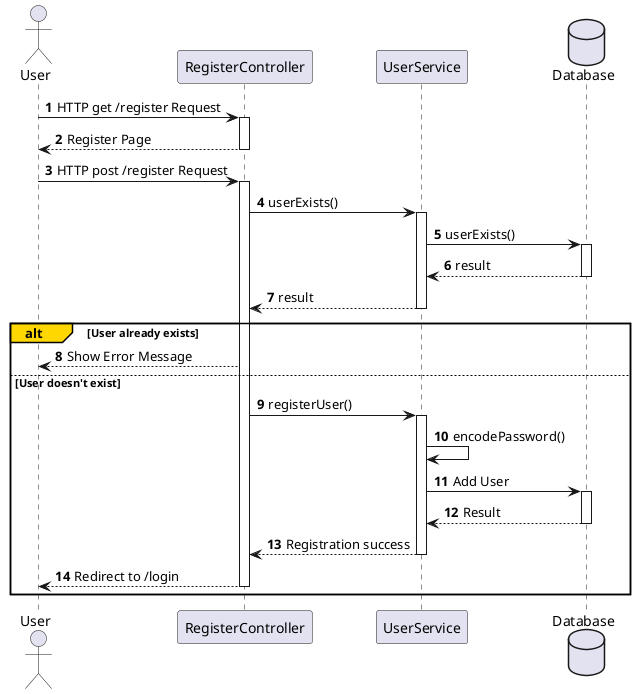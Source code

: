 @startuml Register Sequence Diagram

autonumber

actor User as U
participant "RegisterController" as RC
participant UserService as US
database Database as DB

U -> RC: HTTP get /register Request
activate RC
RC --> U: Register Page
deactivate RC
U -> RC: HTTP post /register Request
activate RC
RC -> US: userExists()
    activate US
    US -> DB: userExists()
    activate DB
    DB --> US: result
    deactivate DB
    US --> RC: result
    deactivate US

alt#gold User already exists
    RC --> U: Show Error Message
else User doesn't exist
    RC -> US: registerUser()
    activate US
    US -> US: encodePassword()
    US -> DB: Add User
    activate DB
    DB --> US: Result
    deactivate DB
    US --> RC: Registration success
    deactivate US
    RC --> U: Redirect to /login
    deactivate RC
end

@enduml
